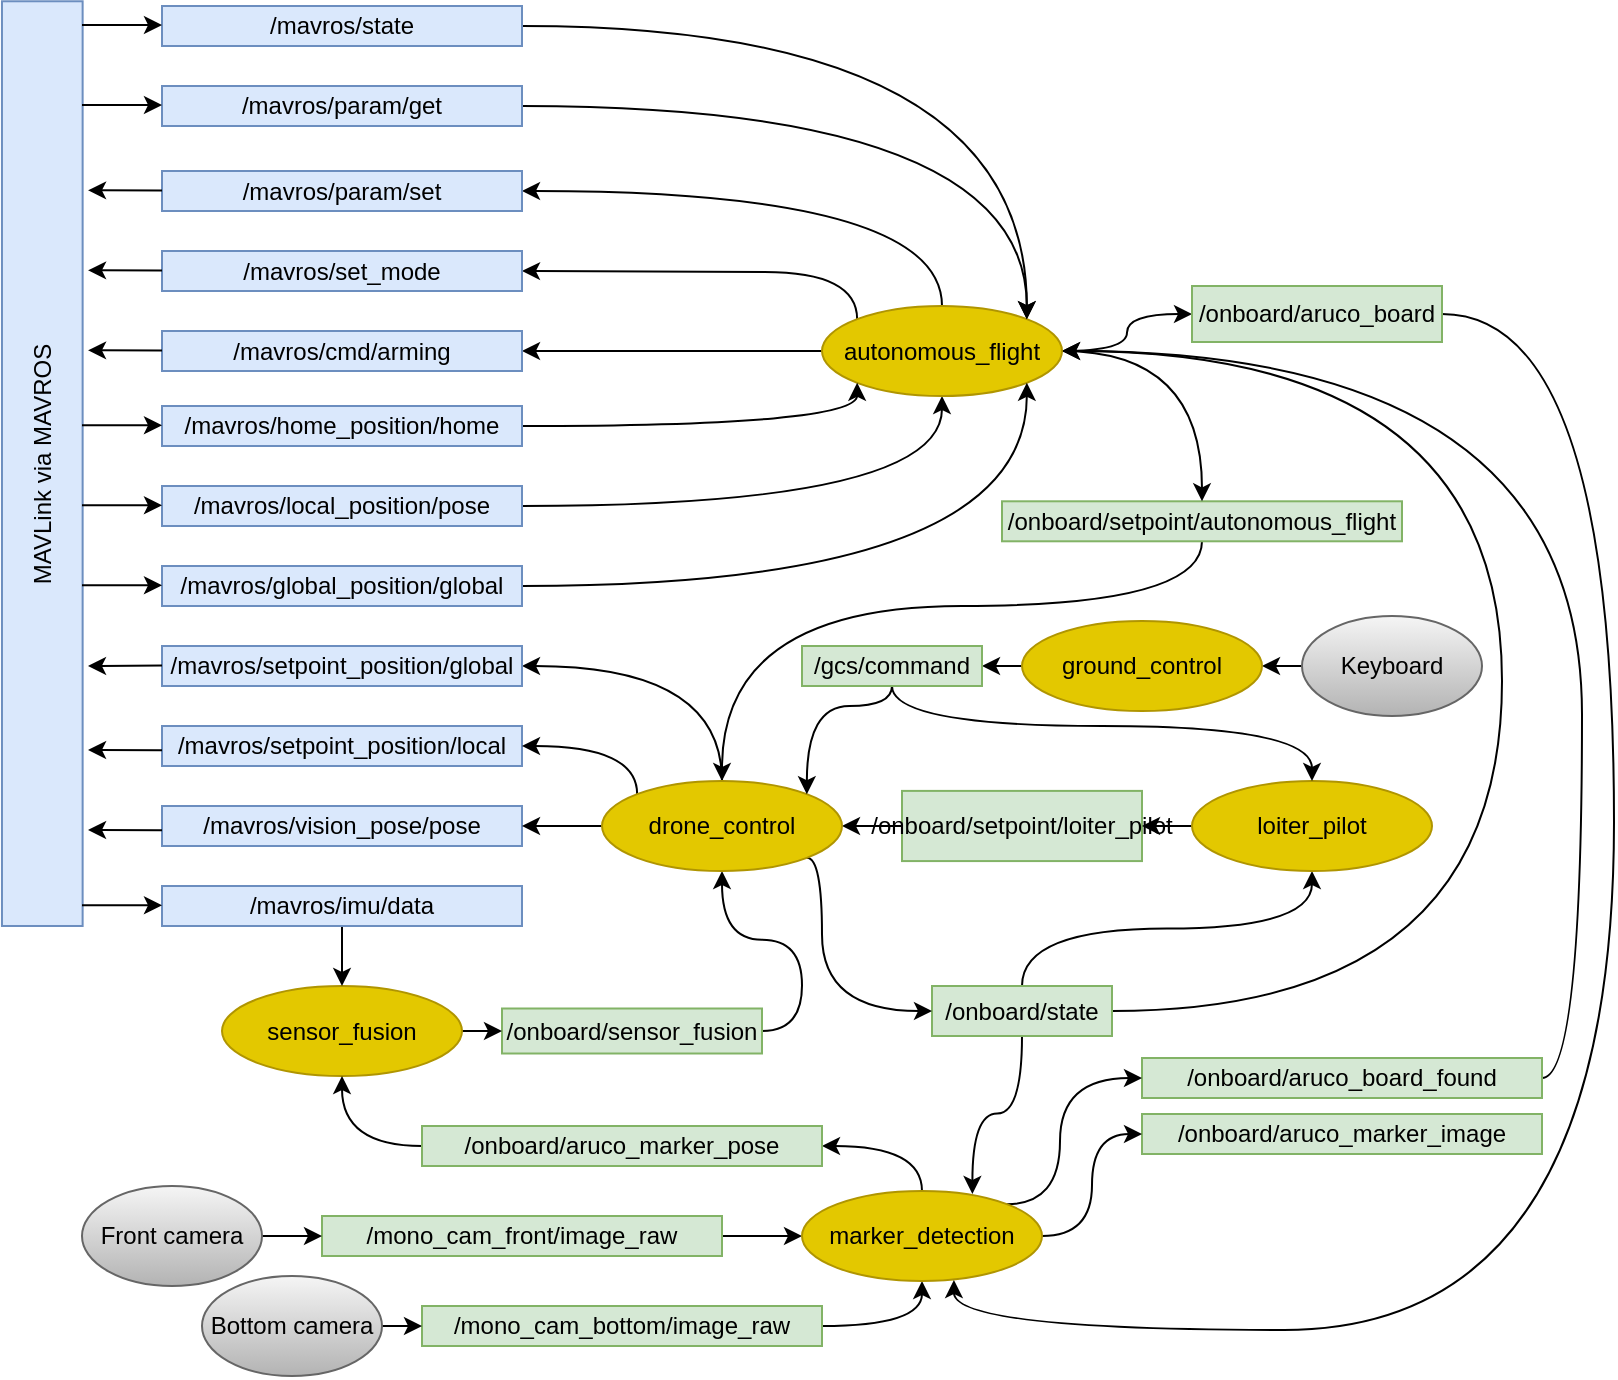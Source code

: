<mxfile version="14.3.1" type="device"><diagram id="gOngdv7ucyYN8Nz6GObB" name="Page-1"><mxGraphModel dx="1085" dy="1899" grid="1" gridSize="10" guides="1" tooltips="1" connect="1" arrows="1" fold="1" page="1" pageScale="1" pageWidth="850" pageHeight="1100" math="0" shadow="0"><root><mxCell id="0"/><mxCell id="1" parent="0"/><mxCell id="jFOCTDydRPNhhvn0k0Sl-1" value="/mavros/setpoint_position/local" style="rounded=0;whiteSpace=wrap;html=1;fillColor=#dae8fc;strokeColor=#6c8ebf;" parent="1" vertex="1"><mxGeometry x="80" y="360" width="180" height="20" as="geometry"/></mxCell><mxCell id="jFOCTDydRPNhhvn0k0Sl-178" style="edgeStyle=orthogonalEdgeStyle;curved=1;rounded=0;orthogonalLoop=1;jettySize=auto;html=1;exitX=1;exitY=0.5;exitDx=0;exitDy=0;entryX=0.5;entryY=1;entryDx=0;entryDy=0;startArrow=none;startFill=0;" parent="1" source="jFOCTDydRPNhhvn0k0Sl-2" target="jFOCTDydRPNhhvn0k0Sl-30" edge="1"><mxGeometry relative="1" as="geometry"/></mxCell><mxCell id="jFOCTDydRPNhhvn0k0Sl-2" value="/mavros/local_position/pose" style="rounded=0;whiteSpace=wrap;html=1;fillColor=#dae8fc;strokeColor=#6c8ebf;" parent="1" vertex="1"><mxGeometry x="80" y="240" width="180" height="20" as="geometry"/></mxCell><mxCell id="jFOCTDydRPNhhvn0k0Sl-5" value="/mavros/vision_pose/pose" style="rounded=0;whiteSpace=wrap;html=1;fillColor=#dae8fc;strokeColor=#6c8ebf;" parent="1" vertex="1"><mxGeometry x="80" y="400" width="180" height="20" as="geometry"/></mxCell><mxCell id="jFOCTDydRPNhhvn0k0Sl-88" style="edgeStyle=orthogonalEdgeStyle;curved=1;rounded=0;orthogonalLoop=1;jettySize=auto;html=1;exitX=1;exitY=0.5;exitDx=0;exitDy=0;entryX=0.5;entryY=1;entryDx=0;entryDy=0;startArrow=none;startFill=0;" parent="1" source="jFOCTDydRPNhhvn0k0Sl-6" target="jFOCTDydRPNhhvn0k0Sl-35" edge="1"><mxGeometry relative="1" as="geometry"/></mxCell><mxCell id="jFOCTDydRPNhhvn0k0Sl-6" value="/mono_cam_bottom/image_raw" style="rounded=0;whiteSpace=wrap;html=1;fillColor=#d5e8d4;strokeColor=#82b366;" parent="1" vertex="1"><mxGeometry x="210" y="650" width="200" height="20" as="geometry"/></mxCell><mxCell id="jFOCTDydRPNhhvn0k0Sl-98" style="edgeStyle=orthogonalEdgeStyle;curved=1;rounded=0;orthogonalLoop=1;jettySize=auto;html=1;exitX=1;exitY=0.5;exitDx=0;exitDy=0;startArrow=none;startFill=0;" parent="1" source="jFOCTDydRPNhhvn0k0Sl-7" target="jFOCTDydRPNhhvn0k0Sl-35" edge="1"><mxGeometry relative="1" as="geometry"/></mxCell><mxCell id="jFOCTDydRPNhhvn0k0Sl-7" value="/mono_cam_front/image_raw" style="rounded=0;whiteSpace=wrap;html=1;fillColor=#d5e8d4;strokeColor=#82b366;" parent="1" vertex="1"><mxGeometry x="160" y="605" width="200" height="20" as="geometry"/></mxCell><mxCell id="kWnZL8aWQNhmN0gGVbRb-6" style="edgeStyle=orthogonalEdgeStyle;curved=1;rounded=0;orthogonalLoop=1;jettySize=auto;html=1;exitX=1;exitY=0.5;exitDx=0;exitDy=0;entryX=1;entryY=0.5;entryDx=0;entryDy=0;" edge="1" parent="1" source="jFOCTDydRPNhhvn0k0Sl-8" target="jFOCTDydRPNhhvn0k0Sl-30"><mxGeometry relative="1" as="geometry"/></mxCell><mxCell id="jFOCTDydRPNhhvn0k0Sl-8" value="/onboard/aruco_board_found" style="rounded=0;whiteSpace=wrap;html=1;fillColor=#d5e8d4;strokeColor=#82b366;" parent="1" vertex="1"><mxGeometry x="570" y="526" width="200" height="20" as="geometry"/></mxCell><mxCell id="jFOCTDydRPNhhvn0k0Sl-184" style="edgeStyle=orthogonalEdgeStyle;curved=1;rounded=0;orthogonalLoop=1;jettySize=auto;html=1;exitX=0;exitY=0.5;exitDx=0;exitDy=0;entryX=1;entryY=0.5;entryDx=0;entryDy=0;startArrow=none;startFill=0;" parent="1" source="jFOCTDydRPNhhvn0k0Sl-9" target="jFOCTDydRPNhhvn0k0Sl-33" edge="1"><mxGeometry relative="1" as="geometry"/></mxCell><mxCell id="jFOCTDydRPNhhvn0k0Sl-9" value="/onboard/setpoint/loiter_pilot" style="rounded=0;whiteSpace=wrap;html=1;fillColor=#d5e8d4;strokeColor=#82b366;" parent="1" vertex="1"><mxGeometry x="450" y="392.45" width="120" height="35.09" as="geometry"/></mxCell><mxCell id="jFOCTDydRPNhhvn0k0Sl-161" style="edgeStyle=orthogonalEdgeStyle;curved=1;rounded=0;orthogonalLoop=1;jettySize=auto;html=1;exitX=1;exitY=0.5;exitDx=0;exitDy=0;entryX=0.5;entryY=1;entryDx=0;entryDy=0;startArrow=none;startFill=0;" parent="1" source="jFOCTDydRPNhhvn0k0Sl-11" target="jFOCTDydRPNhhvn0k0Sl-33" edge="1"><mxGeometry relative="1" as="geometry"/></mxCell><mxCell id="jFOCTDydRPNhhvn0k0Sl-11" value="/onboard/sensor_fusion" style="rounded=0;whiteSpace=wrap;html=1;fillColor=#d5e8d4;strokeColor=#82b366;" parent="1" vertex="1"><mxGeometry x="250" y="501.25" width="130" height="22.5" as="geometry"/></mxCell><mxCell id="jFOCTDydRPNhhvn0k0Sl-188" style="edgeStyle=orthogonalEdgeStyle;curved=1;rounded=0;orthogonalLoop=1;jettySize=auto;html=1;exitX=0.5;exitY=1;exitDx=0;exitDy=0;entryX=0.5;entryY=0;entryDx=0;entryDy=0;startArrow=none;startFill=0;" parent="1" source="jFOCTDydRPNhhvn0k0Sl-12" target="jFOCTDydRPNhhvn0k0Sl-33" edge="1"><mxGeometry relative="1" as="geometry"><Array as="points"><mxPoint x="600" y="300"/><mxPoint x="360" y="300"/></Array></mxGeometry></mxCell><mxCell id="jFOCTDydRPNhhvn0k0Sl-12" value="/onboard/setpoint/autonomous_flight" style="rounded=0;whiteSpace=wrap;html=1;fillColor=#d5e8d4;strokeColor=#82b366;" parent="1" vertex="1"><mxGeometry x="500" y="247.65" width="200" height="20" as="geometry"/></mxCell><mxCell id="jFOCTDydRPNhhvn0k0Sl-13" value="/onboard/aruco_marker_image" style="rounded=0;whiteSpace=wrap;html=1;fillColor=#d5e8d4;strokeColor=#82b366;" parent="1" vertex="1"><mxGeometry x="570" y="554" width="200" height="20" as="geometry"/></mxCell><mxCell id="jFOCTDydRPNhhvn0k0Sl-174" style="edgeStyle=orthogonalEdgeStyle;curved=1;rounded=0;orthogonalLoop=1;jettySize=auto;html=1;exitX=0.5;exitY=0;exitDx=0;exitDy=0;entryX=0.5;entryY=1;entryDx=0;entryDy=0;startArrow=none;startFill=0;" parent="1" source="jFOCTDydRPNhhvn0k0Sl-14" target="jFOCTDydRPNhhvn0k0Sl-31" edge="1"><mxGeometry relative="1" as="geometry"/></mxCell><mxCell id="jFOCTDydRPNhhvn0k0Sl-175" style="edgeStyle=orthogonalEdgeStyle;curved=1;rounded=0;orthogonalLoop=1;jettySize=auto;html=1;exitX=0.5;exitY=1;exitDx=0;exitDy=0;entryX=0.71;entryY=0.033;entryDx=0;entryDy=0;entryPerimeter=0;startArrow=none;startFill=0;" parent="1" source="jFOCTDydRPNhhvn0k0Sl-14" target="jFOCTDydRPNhhvn0k0Sl-35" edge="1"><mxGeometry relative="1" as="geometry"/></mxCell><mxCell id="jFOCTDydRPNhhvn0k0Sl-176" style="edgeStyle=orthogonalEdgeStyle;curved=1;rounded=0;orthogonalLoop=1;jettySize=auto;html=1;exitX=1;exitY=0.5;exitDx=0;exitDy=0;entryX=1;entryY=0.5;entryDx=0;entryDy=0;startArrow=none;startFill=0;" parent="1" source="jFOCTDydRPNhhvn0k0Sl-14" target="jFOCTDydRPNhhvn0k0Sl-30" edge="1"><mxGeometry relative="1" as="geometry"><Array as="points"><mxPoint x="750" y="503"/><mxPoint x="750" y="173"/></Array></mxGeometry></mxCell><mxCell id="jFOCTDydRPNhhvn0k0Sl-14" value="/onboard/state" style="rounded=0;whiteSpace=wrap;html=1;fillColor=#d5e8d4;strokeColor=#82b366;" parent="1" vertex="1"><mxGeometry x="465" y="490" width="90" height="25" as="geometry"/></mxCell><mxCell id="jFOCTDydRPNhhvn0k0Sl-86" style="edgeStyle=orthogonalEdgeStyle;curved=1;rounded=0;orthogonalLoop=1;jettySize=auto;html=1;exitX=1;exitY=0.5;exitDx=0;exitDy=0;entryX=0;entryY=0.5;entryDx=0;entryDy=0;startArrow=none;startFill=0;" parent="1" source="jFOCTDydRPNhhvn0k0Sl-15" target="jFOCTDydRPNhhvn0k0Sl-7" edge="1"><mxGeometry relative="1" as="geometry"/></mxCell><mxCell id="jFOCTDydRPNhhvn0k0Sl-15" value="Front camera" style="ellipse;whiteSpace=wrap;html=1;gradientColor=#b3b3b3;fillColor=#f5f5f5;strokeColor=#666666;" parent="1" vertex="1"><mxGeometry x="40" y="590" width="90" height="50" as="geometry"/></mxCell><mxCell id="jFOCTDydRPNhhvn0k0Sl-87" style="edgeStyle=orthogonalEdgeStyle;curved=1;rounded=0;orthogonalLoop=1;jettySize=auto;html=1;exitX=1;exitY=0.5;exitDx=0;exitDy=0;entryX=0;entryY=0.5;entryDx=0;entryDy=0;startArrow=none;startFill=0;" parent="1" source="jFOCTDydRPNhhvn0k0Sl-16" target="jFOCTDydRPNhhvn0k0Sl-6" edge="1"><mxGeometry relative="1" as="geometry"/></mxCell><mxCell id="jFOCTDydRPNhhvn0k0Sl-16" value="Bottom camera" style="ellipse;whiteSpace=wrap;html=1;gradientColor=#b3b3b3;fillColor=#f5f5f5;strokeColor=#666666;" parent="1" vertex="1"><mxGeometry x="100" y="635" width="90" height="50" as="geometry"/></mxCell><mxCell id="jFOCTDydRPNhhvn0k0Sl-165" style="edgeStyle=orthogonalEdgeStyle;curved=1;rounded=0;orthogonalLoop=1;jettySize=auto;html=1;exitX=0;exitY=0.5;exitDx=0;exitDy=0;entryX=1;entryY=0.5;entryDx=0;entryDy=0;startArrow=none;startFill=0;" parent="1" source="jFOCTDydRPNhhvn0k0Sl-17" target="jFOCTDydRPNhhvn0k0Sl-32" edge="1"><mxGeometry relative="1" as="geometry"/></mxCell><mxCell id="jFOCTDydRPNhhvn0k0Sl-17" value="Keyboard" style="ellipse;whiteSpace=wrap;html=1;gradientColor=#b3b3b3;fillColor=#f5f5f5;strokeColor=#666666;" parent="1" vertex="1"><mxGeometry x="650" y="305" width="90" height="50" as="geometry"/></mxCell><mxCell id="jFOCTDydRPNhhvn0k0Sl-19" value="MAVLink via MAVROS" style="rounded=0;whiteSpace=wrap;html=1;rotation=-90;fillColor=#dae8fc;strokeColor=#6c8ebf;" parent="1" vertex="1"><mxGeometry x="-211.03" y="208.65" width="462.36" height="40.33" as="geometry"/></mxCell><mxCell id="jFOCTDydRPNhhvn0k0Sl-153" style="edgeStyle=orthogonalEdgeStyle;curved=1;rounded=0;orthogonalLoop=1;jettySize=auto;html=1;exitX=0;exitY=0.5;exitDx=0;exitDy=0;entryX=1;entryY=0.5;entryDx=0;entryDy=0;startArrow=none;startFill=0;" parent="1" source="jFOCTDydRPNhhvn0k0Sl-30" target="jFOCTDydRPNhhvn0k0Sl-48" edge="1"><mxGeometry relative="1" as="geometry"/></mxCell><mxCell id="jFOCTDydRPNhhvn0k0Sl-158" style="edgeStyle=orthogonalEdgeStyle;curved=1;rounded=0;orthogonalLoop=1;jettySize=auto;html=1;exitX=0;exitY=0;exitDx=0;exitDy=0;entryX=1;entryY=0.5;entryDx=0;entryDy=0;startArrow=none;startFill=0;" parent="1" source="jFOCTDydRPNhhvn0k0Sl-30" target="jFOCTDydRPNhhvn0k0Sl-47" edge="1"><mxGeometry relative="1" as="geometry"><Array as="points"><mxPoint x="428" y="133"/><mxPoint x="335" y="133"/></Array></mxGeometry></mxCell><mxCell id="jFOCTDydRPNhhvn0k0Sl-160" style="edgeStyle=orthogonalEdgeStyle;curved=1;rounded=0;orthogonalLoop=1;jettySize=auto;html=1;exitX=0.5;exitY=0;exitDx=0;exitDy=0;entryX=1;entryY=0.5;entryDx=0;entryDy=0;startArrow=none;startFill=0;" parent="1" source="jFOCTDydRPNhhvn0k0Sl-30" target="jFOCTDydRPNhhvn0k0Sl-46" edge="1"><mxGeometry relative="1" as="geometry"/></mxCell><mxCell id="jFOCTDydRPNhhvn0k0Sl-186" style="edgeStyle=orthogonalEdgeStyle;curved=1;rounded=0;orthogonalLoop=1;jettySize=auto;html=1;exitX=1;exitY=0.5;exitDx=0;exitDy=0;entryX=0.5;entryY=0;entryDx=0;entryDy=0;startArrow=none;startFill=0;" parent="1" source="jFOCTDydRPNhhvn0k0Sl-30" target="jFOCTDydRPNhhvn0k0Sl-12" edge="1"><mxGeometry relative="1" as="geometry"/></mxCell><mxCell id="jFOCTDydRPNhhvn0k0Sl-204" style="edgeStyle=orthogonalEdgeStyle;curved=1;rounded=0;orthogonalLoop=1;jettySize=auto;html=1;exitX=1;exitY=0.5;exitDx=0;exitDy=0;startArrow=none;startFill=0;" parent="1" source="jFOCTDydRPNhhvn0k0Sl-30" target="jFOCTDydRPNhhvn0k0Sl-202" edge="1"><mxGeometry relative="1" as="geometry"/></mxCell><mxCell id="jFOCTDydRPNhhvn0k0Sl-30" value="autonomous_flight" style="ellipse;whiteSpace=wrap;html=1;fillColor=#e3c800;strokeColor=#B09500;fontColor=#000000;" parent="1" vertex="1"><mxGeometry x="410" y="150" width="120" height="45" as="geometry"/></mxCell><mxCell id="jFOCTDydRPNhhvn0k0Sl-183" style="edgeStyle=orthogonalEdgeStyle;curved=1;rounded=0;orthogonalLoop=1;jettySize=auto;html=1;exitX=0;exitY=0.5;exitDx=0;exitDy=0;entryX=1;entryY=0.5;entryDx=0;entryDy=0;startArrow=none;startFill=0;" parent="1" source="jFOCTDydRPNhhvn0k0Sl-31" target="jFOCTDydRPNhhvn0k0Sl-9" edge="1"><mxGeometry relative="1" as="geometry"/></mxCell><mxCell id="jFOCTDydRPNhhvn0k0Sl-31" value="loiter_pilot" style="ellipse;whiteSpace=wrap;html=1;fillColor=#e3c800;strokeColor=#B09500;fontColor=#000000;" parent="1" vertex="1"><mxGeometry x="595" y="387.5" width="120" height="45" as="geometry"/></mxCell><mxCell id="jFOCTDydRPNhhvn0k0Sl-104" style="edgeStyle=orthogonalEdgeStyle;curved=1;rounded=0;orthogonalLoop=1;jettySize=auto;html=1;exitX=0;exitY=0.5;exitDx=0;exitDy=0;entryX=1;entryY=0.5;entryDx=0;entryDy=0;startArrow=none;startFill=0;" parent="1" source="jFOCTDydRPNhhvn0k0Sl-32" target="jFOCTDydRPNhhvn0k0Sl-102" edge="1"><mxGeometry relative="1" as="geometry"/></mxCell><mxCell id="jFOCTDydRPNhhvn0k0Sl-32" value="ground_control" style="ellipse;whiteSpace=wrap;html=1;fillColor=#e3c800;strokeColor=#B09500;fontColor=#000000;" parent="1" vertex="1"><mxGeometry x="510" y="307.5" width="120" height="45" as="geometry"/></mxCell><mxCell id="jFOCTDydRPNhhvn0k0Sl-145" style="edgeStyle=orthogonalEdgeStyle;curved=1;rounded=0;orthogonalLoop=1;jettySize=auto;html=1;exitX=0;exitY=0;exitDx=0;exitDy=0;entryX=1;entryY=0.5;entryDx=0;entryDy=0;startArrow=none;startFill=0;" parent="1" source="jFOCTDydRPNhhvn0k0Sl-33" target="jFOCTDydRPNhhvn0k0Sl-1" edge="1"><mxGeometry relative="1" as="geometry"><Array as="points"><mxPoint x="318" y="370"/></Array></mxGeometry></mxCell><mxCell id="jFOCTDydRPNhhvn0k0Sl-146" style="edgeStyle=orthogonalEdgeStyle;curved=1;rounded=0;orthogonalLoop=1;jettySize=auto;html=1;exitX=0;exitY=0.5;exitDx=0;exitDy=0;entryX=1;entryY=0.5;entryDx=0;entryDy=0;startArrow=none;startFill=0;" parent="1" source="jFOCTDydRPNhhvn0k0Sl-33" target="jFOCTDydRPNhhvn0k0Sl-5" edge="1"><mxGeometry relative="1" as="geometry"/></mxCell><mxCell id="jFOCTDydRPNhhvn0k0Sl-147" style="edgeStyle=orthogonalEdgeStyle;curved=1;rounded=0;orthogonalLoop=1;jettySize=auto;html=1;exitX=0.5;exitY=0;exitDx=0;exitDy=0;entryX=1;entryY=0.5;entryDx=0;entryDy=0;startArrow=none;startFill=0;" parent="1" source="jFOCTDydRPNhhvn0k0Sl-33" target="jFOCTDydRPNhhvn0k0Sl-63" edge="1"><mxGeometry relative="1" as="geometry"/></mxCell><mxCell id="jFOCTDydRPNhhvn0k0Sl-172" style="edgeStyle=orthogonalEdgeStyle;curved=1;rounded=0;orthogonalLoop=1;jettySize=auto;html=1;exitX=1;exitY=1;exitDx=0;exitDy=0;entryX=0;entryY=0.5;entryDx=0;entryDy=0;startArrow=none;startFill=0;" parent="1" source="jFOCTDydRPNhhvn0k0Sl-33" target="jFOCTDydRPNhhvn0k0Sl-14" edge="1"><mxGeometry relative="1" as="geometry"><Array as="points"><mxPoint x="410" y="426"/><mxPoint x="410" y="503"/></Array></mxGeometry></mxCell><mxCell id="jFOCTDydRPNhhvn0k0Sl-33" value="drone_control" style="ellipse;whiteSpace=wrap;html=1;fillColor=#e3c800;strokeColor=#B09500;fontColor=#000000;" parent="1" vertex="1"><mxGeometry x="300" y="387.5" width="120" height="45" as="geometry"/></mxCell><mxCell id="jFOCTDydRPNhhvn0k0Sl-122" style="edgeStyle=orthogonalEdgeStyle;curved=1;rounded=0;orthogonalLoop=1;jettySize=auto;html=1;exitX=0.5;exitY=0;exitDx=0;exitDy=0;entryX=1;entryY=0.5;entryDx=0;entryDy=0;startArrow=none;startFill=0;" parent="1" source="jFOCTDydRPNhhvn0k0Sl-35" target="jFOCTDydRPNhhvn0k0Sl-90" edge="1"><mxGeometry relative="1" as="geometry"/></mxCell><mxCell id="jFOCTDydRPNhhvn0k0Sl-209" style="edgeStyle=orthogonalEdgeStyle;curved=1;rounded=0;orthogonalLoop=1;jettySize=auto;html=1;exitX=1;exitY=0.5;exitDx=0;exitDy=0;entryX=0;entryY=0.5;entryDx=0;entryDy=0;startArrow=none;startFill=0;" parent="1" source="jFOCTDydRPNhhvn0k0Sl-35" target="jFOCTDydRPNhhvn0k0Sl-13" edge="1"><mxGeometry relative="1" as="geometry"/></mxCell><mxCell id="jFOCTDydRPNhhvn0k0Sl-210" style="edgeStyle=orthogonalEdgeStyle;curved=1;rounded=0;orthogonalLoop=1;jettySize=auto;html=1;exitX=1;exitY=0;exitDx=0;exitDy=0;entryX=0;entryY=0.5;entryDx=0;entryDy=0;startArrow=none;startFill=0;" parent="1" source="jFOCTDydRPNhhvn0k0Sl-35" target="jFOCTDydRPNhhvn0k0Sl-8" edge="1"><mxGeometry relative="1" as="geometry"><Array as="points"><mxPoint x="529" y="599"/><mxPoint x="529" y="536"/></Array></mxGeometry></mxCell><mxCell id="jFOCTDydRPNhhvn0k0Sl-35" value="marker_detection" style="ellipse;whiteSpace=wrap;html=1;fillColor=#e3c800;strokeColor=#B09500;fontColor=#000000;" parent="1" vertex="1"><mxGeometry x="400" y="592.5" width="120" height="45" as="geometry"/></mxCell><mxCell id="jFOCTDydRPNhhvn0k0Sl-138" style="edgeStyle=orthogonalEdgeStyle;curved=1;rounded=0;orthogonalLoop=1;jettySize=auto;html=1;exitX=1;exitY=0.5;exitDx=0;exitDy=0;entryX=0;entryY=0.5;entryDx=0;entryDy=0;startArrow=none;startFill=0;" parent="1" source="jFOCTDydRPNhhvn0k0Sl-36" target="jFOCTDydRPNhhvn0k0Sl-11" edge="1"><mxGeometry relative="1" as="geometry"/></mxCell><mxCell id="jFOCTDydRPNhhvn0k0Sl-36" value="sensor_fusion" style="ellipse;whiteSpace=wrap;html=1;fillColor=#e3c800;strokeColor=#B09500;fontColor=#000000;" parent="1" vertex="1"><mxGeometry x="110.0" y="490" width="120" height="45" as="geometry"/></mxCell><mxCell id="jFOCTDydRPNhhvn0k0Sl-177" style="edgeStyle=orthogonalEdgeStyle;curved=1;rounded=0;orthogonalLoop=1;jettySize=auto;html=1;exitX=1;exitY=0.5;exitDx=0;exitDy=0;entryX=1;entryY=1;entryDx=0;entryDy=0;startArrow=none;startFill=0;" parent="1" source="jFOCTDydRPNhhvn0k0Sl-44" target="jFOCTDydRPNhhvn0k0Sl-30" edge="1"><mxGeometry relative="1" as="geometry"/></mxCell><mxCell id="jFOCTDydRPNhhvn0k0Sl-44" value="/mavros/global_position/global" style="rounded=0;whiteSpace=wrap;html=1;fillColor=#dae8fc;strokeColor=#6c8ebf;" parent="1" vertex="1"><mxGeometry x="80" y="280" width="180" height="20" as="geometry"/></mxCell><mxCell id="jFOCTDydRPNhhvn0k0Sl-126" style="edgeStyle=orthogonalEdgeStyle;curved=1;rounded=0;orthogonalLoop=1;jettySize=auto;html=1;exitX=0.5;exitY=1;exitDx=0;exitDy=0;entryX=0.5;entryY=0;entryDx=0;entryDy=0;startArrow=none;startFill=0;" parent="1" source="jFOCTDydRPNhhvn0k0Sl-45" target="jFOCTDydRPNhhvn0k0Sl-36" edge="1"><mxGeometry relative="1" as="geometry"/></mxCell><mxCell id="jFOCTDydRPNhhvn0k0Sl-45" value="/mavros/imu/data" style="rounded=0;whiteSpace=wrap;html=1;fillColor=#dae8fc;strokeColor=#6c8ebf;" parent="1" vertex="1"><mxGeometry x="80" y="440" width="180" height="20" as="geometry"/></mxCell><mxCell id="jFOCTDydRPNhhvn0k0Sl-46" value="/mavros/param/set" style="rounded=0;whiteSpace=wrap;html=1;fillColor=#dae8fc;strokeColor=#6c8ebf;" parent="1" vertex="1"><mxGeometry x="80" y="82.5" width="180" height="20" as="geometry"/></mxCell><mxCell id="jFOCTDydRPNhhvn0k0Sl-47" value="/mavros/set_mode" style="rounded=0;whiteSpace=wrap;html=1;fillColor=#dae8fc;strokeColor=#6c8ebf;" parent="1" vertex="1"><mxGeometry x="80" y="122.5" width="180" height="20" as="geometry"/></mxCell><mxCell id="jFOCTDydRPNhhvn0k0Sl-48" value="/mavros/cmd/arming" style="rounded=0;whiteSpace=wrap;html=1;fillColor=#dae8fc;strokeColor=#6c8ebf;" parent="1" vertex="1"><mxGeometry x="80" y="162.5" width="180" height="20" as="geometry"/></mxCell><mxCell id="jFOCTDydRPNhhvn0k0Sl-159" style="edgeStyle=orthogonalEdgeStyle;curved=1;rounded=0;orthogonalLoop=1;jettySize=auto;html=1;exitX=1;exitY=0.5;exitDx=0;exitDy=0;entryX=1;entryY=0;entryDx=0;entryDy=0;startArrow=none;startFill=0;" parent="1" source="jFOCTDydRPNhhvn0k0Sl-50" target="jFOCTDydRPNhhvn0k0Sl-30" edge="1"><mxGeometry relative="1" as="geometry"/></mxCell><mxCell id="jFOCTDydRPNhhvn0k0Sl-50" value="/mavros/param/get" style="rounded=0;whiteSpace=wrap;html=1;fillColor=#dae8fc;strokeColor=#6c8ebf;" parent="1" vertex="1"><mxGeometry x="80" y="40" width="180" height="20" as="geometry"/></mxCell><mxCell id="jFOCTDydRPNhhvn0k0Sl-60" value="" style="endArrow=classic;html=1;entryX=0;entryY=0.5;entryDx=0;entryDy=0;" parent="1" edge="1"><mxGeometry width="50" height="50" relative="1" as="geometry"><mxPoint x="40" y="49.5" as="sourcePoint"/><mxPoint x="80" y="49.5" as="targetPoint"/></mxGeometry></mxCell><mxCell id="jFOCTDydRPNhhvn0k0Sl-63" value="/mavros/setpoint_position/global" style="rounded=0;whiteSpace=wrap;html=1;fillColor=#dae8fc;strokeColor=#6c8ebf;" parent="1" vertex="1"><mxGeometry x="80" y="320" width="180" height="20" as="geometry"/></mxCell><mxCell id="jFOCTDydRPNhhvn0k0Sl-179" style="edgeStyle=orthogonalEdgeStyle;curved=1;rounded=0;orthogonalLoop=1;jettySize=auto;html=1;exitX=1;exitY=0.5;exitDx=0;exitDy=0;entryX=0;entryY=1;entryDx=0;entryDy=0;startArrow=none;startFill=0;" parent="1" source="jFOCTDydRPNhhvn0k0Sl-75" target="jFOCTDydRPNhhvn0k0Sl-30" edge="1"><mxGeometry relative="1" as="geometry"><Array as="points"><mxPoint x="427" y="210"/></Array></mxGeometry></mxCell><mxCell id="jFOCTDydRPNhhvn0k0Sl-75" value="/mavros/home_position/home" style="rounded=0;whiteSpace=wrap;html=1;fillColor=#dae8fc;strokeColor=#6c8ebf;" parent="1" vertex="1"><mxGeometry x="80" y="200" width="180" height="20" as="geometry"/></mxCell><mxCell id="jFOCTDydRPNhhvn0k0Sl-125" style="edgeStyle=orthogonalEdgeStyle;curved=1;rounded=0;orthogonalLoop=1;jettySize=auto;html=1;exitX=0;exitY=0.5;exitDx=0;exitDy=0;entryX=0.5;entryY=1;entryDx=0;entryDy=0;startArrow=none;startFill=0;" parent="1" source="jFOCTDydRPNhhvn0k0Sl-90" target="jFOCTDydRPNhhvn0k0Sl-36" edge="1"><mxGeometry relative="1" as="geometry"/></mxCell><mxCell id="jFOCTDydRPNhhvn0k0Sl-90" value="/onboard/aruco_marker_pose&lt;br&gt;" style="rounded=0;whiteSpace=wrap;html=1;fillColor=#d5e8d4;strokeColor=#82b366;" parent="1" vertex="1"><mxGeometry x="210" y="560" width="200" height="20" as="geometry"/></mxCell><mxCell id="jFOCTDydRPNhhvn0k0Sl-166" style="edgeStyle=orthogonalEdgeStyle;curved=1;rounded=0;orthogonalLoop=1;jettySize=auto;html=1;exitX=0.5;exitY=1;exitDx=0;exitDy=0;entryX=0.5;entryY=0;entryDx=0;entryDy=0;startArrow=none;startFill=0;" parent="1" source="jFOCTDydRPNhhvn0k0Sl-102" target="jFOCTDydRPNhhvn0k0Sl-31" edge="1"><mxGeometry relative="1" as="geometry"><Array as="points"><mxPoint x="445" y="360"/><mxPoint x="655" y="360"/></Array></mxGeometry></mxCell><mxCell id="jFOCTDydRPNhhvn0k0Sl-189" style="edgeStyle=orthogonalEdgeStyle;curved=1;rounded=0;orthogonalLoop=1;jettySize=auto;html=1;exitX=0.5;exitY=1;exitDx=0;exitDy=0;entryX=1;entryY=0;entryDx=0;entryDy=0;startArrow=none;startFill=0;" parent="1" source="jFOCTDydRPNhhvn0k0Sl-102" target="jFOCTDydRPNhhvn0k0Sl-33" edge="1"><mxGeometry relative="1" as="geometry"><Array as="points"><mxPoint x="445" y="350"/><mxPoint x="402" y="350"/></Array></mxGeometry></mxCell><mxCell id="jFOCTDydRPNhhvn0k0Sl-102" value="/gcs/command" style="rounded=0;whiteSpace=wrap;html=1;fillColor=#d5e8d4;strokeColor=#82b366;" parent="1" vertex="1"><mxGeometry x="400" y="320" width="90" height="20" as="geometry"/></mxCell><mxCell id="jFOCTDydRPNhhvn0k0Sl-191" value="" style="endArrow=classic;html=1;entryX=0;entryY=0.5;entryDx=0;entryDy=0;" parent="1" edge="1"><mxGeometry width="50" height="50" relative="1" as="geometry"><mxPoint x="40" y="289.66" as="sourcePoint"/><mxPoint x="80" y="289.66" as="targetPoint"/></mxGeometry></mxCell><mxCell id="jFOCTDydRPNhhvn0k0Sl-192" value="" style="endArrow=classic;html=1;entryX=0;entryY=0.5;entryDx=0;entryDy=0;" parent="1" edge="1"><mxGeometry width="50" height="50" relative="1" as="geometry"><mxPoint x="40" y="249.66" as="sourcePoint"/><mxPoint x="80" y="249.66" as="targetPoint"/></mxGeometry></mxCell><mxCell id="jFOCTDydRPNhhvn0k0Sl-193" value="" style="endArrow=classic;html=1;entryX=0;entryY=0.5;entryDx=0;entryDy=0;" parent="1" edge="1"><mxGeometry width="50" height="50" relative="1" as="geometry"><mxPoint x="40" y="209.66" as="sourcePoint"/><mxPoint x="80" y="209.66" as="targetPoint"/></mxGeometry></mxCell><mxCell id="jFOCTDydRPNhhvn0k0Sl-195" value="" style="endArrow=classic;html=1;entryX=0;entryY=0.5;entryDx=0;entryDy=0;" parent="1" edge="1"><mxGeometry width="50" height="50" relative="1" as="geometry"><mxPoint x="40" y="449.66" as="sourcePoint"/><mxPoint x="80" y="449.66" as="targetPoint"/></mxGeometry></mxCell><mxCell id="jFOCTDydRPNhhvn0k0Sl-196" value="" style="endArrow=classic;html=1;entryX=0.865;entryY=1.067;entryDx=0;entryDy=0;exitX=0;exitY=0.5;exitDx=0;exitDy=0;entryPerimeter=0;" parent="1" edge="1"><mxGeometry width="50" height="50" relative="1" as="geometry"><mxPoint x="80" y="372.15" as="sourcePoint"/><mxPoint x="43.017" y="372.003" as="targetPoint"/></mxGeometry></mxCell><mxCell id="jFOCTDydRPNhhvn0k0Sl-197" value="" style="endArrow=classic;html=1;exitX=0;exitY=0.5;exitDx=0;exitDy=0;" parent="1" edge="1"><mxGeometry width="50" height="50" relative="1" as="geometry"><mxPoint x="80" y="329.8" as="sourcePoint"/><mxPoint x="43" y="330" as="targetPoint"/></mxGeometry></mxCell><mxCell id="jFOCTDydRPNhhvn0k0Sl-198" value="" style="endArrow=classic;html=1;entryX=0.865;entryY=1.067;entryDx=0;entryDy=0;exitX=0;exitY=0.5;exitDx=0;exitDy=0;entryPerimeter=0;" parent="1" edge="1"><mxGeometry width="50" height="50" relative="1" as="geometry"><mxPoint x="80" y="172.3" as="sourcePoint"/><mxPoint x="43.017" y="172.153" as="targetPoint"/></mxGeometry></mxCell><mxCell id="jFOCTDydRPNhhvn0k0Sl-199" value="" style="endArrow=classic;html=1;entryX=0.865;entryY=1.067;entryDx=0;entryDy=0;exitX=0;exitY=0.5;exitDx=0;exitDy=0;entryPerimeter=0;" parent="1" edge="1"><mxGeometry width="50" height="50" relative="1" as="geometry"><mxPoint x="80" y="132.3" as="sourcePoint"/><mxPoint x="43.017" y="132.153" as="targetPoint"/></mxGeometry></mxCell><mxCell id="jFOCTDydRPNhhvn0k0Sl-200" value="" style="endArrow=classic;html=1;entryX=0.865;entryY=1.067;entryDx=0;entryDy=0;exitX=0;exitY=0.5;exitDx=0;exitDy=0;entryPerimeter=0;" parent="1" edge="1"><mxGeometry width="50" height="50" relative="1" as="geometry"><mxPoint x="80" y="92.3" as="sourcePoint"/><mxPoint x="43.017" y="92.153" as="targetPoint"/></mxGeometry></mxCell><mxCell id="jFOCTDydRPNhhvn0k0Sl-201" value="" style="endArrow=classic;html=1;entryX=0.865;entryY=1.067;entryDx=0;entryDy=0;exitX=0;exitY=0.5;exitDx=0;exitDy=0;entryPerimeter=0;" parent="1" edge="1"><mxGeometry width="50" height="50" relative="1" as="geometry"><mxPoint x="80" y="412.15" as="sourcePoint"/><mxPoint x="43.017" y="412.003" as="targetPoint"/></mxGeometry></mxCell><mxCell id="jFOCTDydRPNhhvn0k0Sl-213" style="edgeStyle=orthogonalEdgeStyle;curved=1;rounded=0;orthogonalLoop=1;jettySize=auto;html=1;exitX=1;exitY=0.5;exitDx=0;exitDy=0;entryX=0.633;entryY=0.989;entryDx=0;entryDy=0;entryPerimeter=0;startArrow=none;startFill=0;" parent="1" source="jFOCTDydRPNhhvn0k0Sl-202" target="jFOCTDydRPNhhvn0k0Sl-35" edge="1"><mxGeometry relative="1" as="geometry"><Array as="points"><mxPoint x="806" y="154"/><mxPoint x="806" y="662"/><mxPoint x="476" y="662"/></Array></mxGeometry></mxCell><mxCell id="jFOCTDydRPNhhvn0k0Sl-202" value="/onboard/aruco_board" style="rounded=0;whiteSpace=wrap;html=1;fillColor=#d5e8d4;strokeColor=#82b366;" parent="1" vertex="1"><mxGeometry x="595" y="140" width="125" height="28" as="geometry"/></mxCell><mxCell id="kWnZL8aWQNhmN0gGVbRb-5" style="edgeStyle=orthogonalEdgeStyle;curved=1;rounded=0;orthogonalLoop=1;jettySize=auto;html=1;exitX=1;exitY=0.5;exitDx=0;exitDy=0;entryX=1;entryY=0;entryDx=0;entryDy=0;" edge="1" parent="1" source="kWnZL8aWQNhmN0gGVbRb-2" target="jFOCTDydRPNhhvn0k0Sl-30"><mxGeometry relative="1" as="geometry"/></mxCell><mxCell id="kWnZL8aWQNhmN0gGVbRb-2" value="/mavros/state" style="rounded=0;whiteSpace=wrap;html=1;fillColor=#dae8fc;strokeColor=#6c8ebf;" vertex="1" parent="1"><mxGeometry x="80" width="180" height="20" as="geometry"/></mxCell><mxCell id="kWnZL8aWQNhmN0gGVbRb-3" value="" style="endArrow=classic;html=1;entryX=0;entryY=0.5;entryDx=0;entryDy=0;" edge="1" parent="1"><mxGeometry width="50" height="50" relative="1" as="geometry"><mxPoint x="40" y="9.5" as="sourcePoint"/><mxPoint x="80" y="9.5" as="targetPoint"/></mxGeometry></mxCell></root></mxGraphModel></diagram></mxfile>